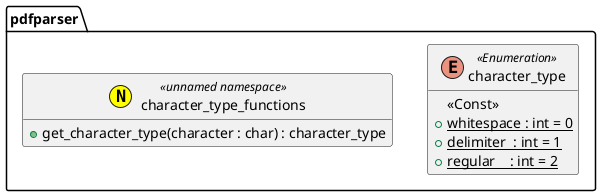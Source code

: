 @startuml character_type
hide empty members
namespace pdfparser {
enum character_type <<Enumeration>> {
	<<Const>>
	+{static} whitespace : int = 0
	+{static} delimiter  : int = 1
	+{static} regular    : int = 2
}

annotation character_type_functions <<(N, yellow) unnamed namespace>> {
	+get_character_type(character : char) : character_type
}
}
@enduml
